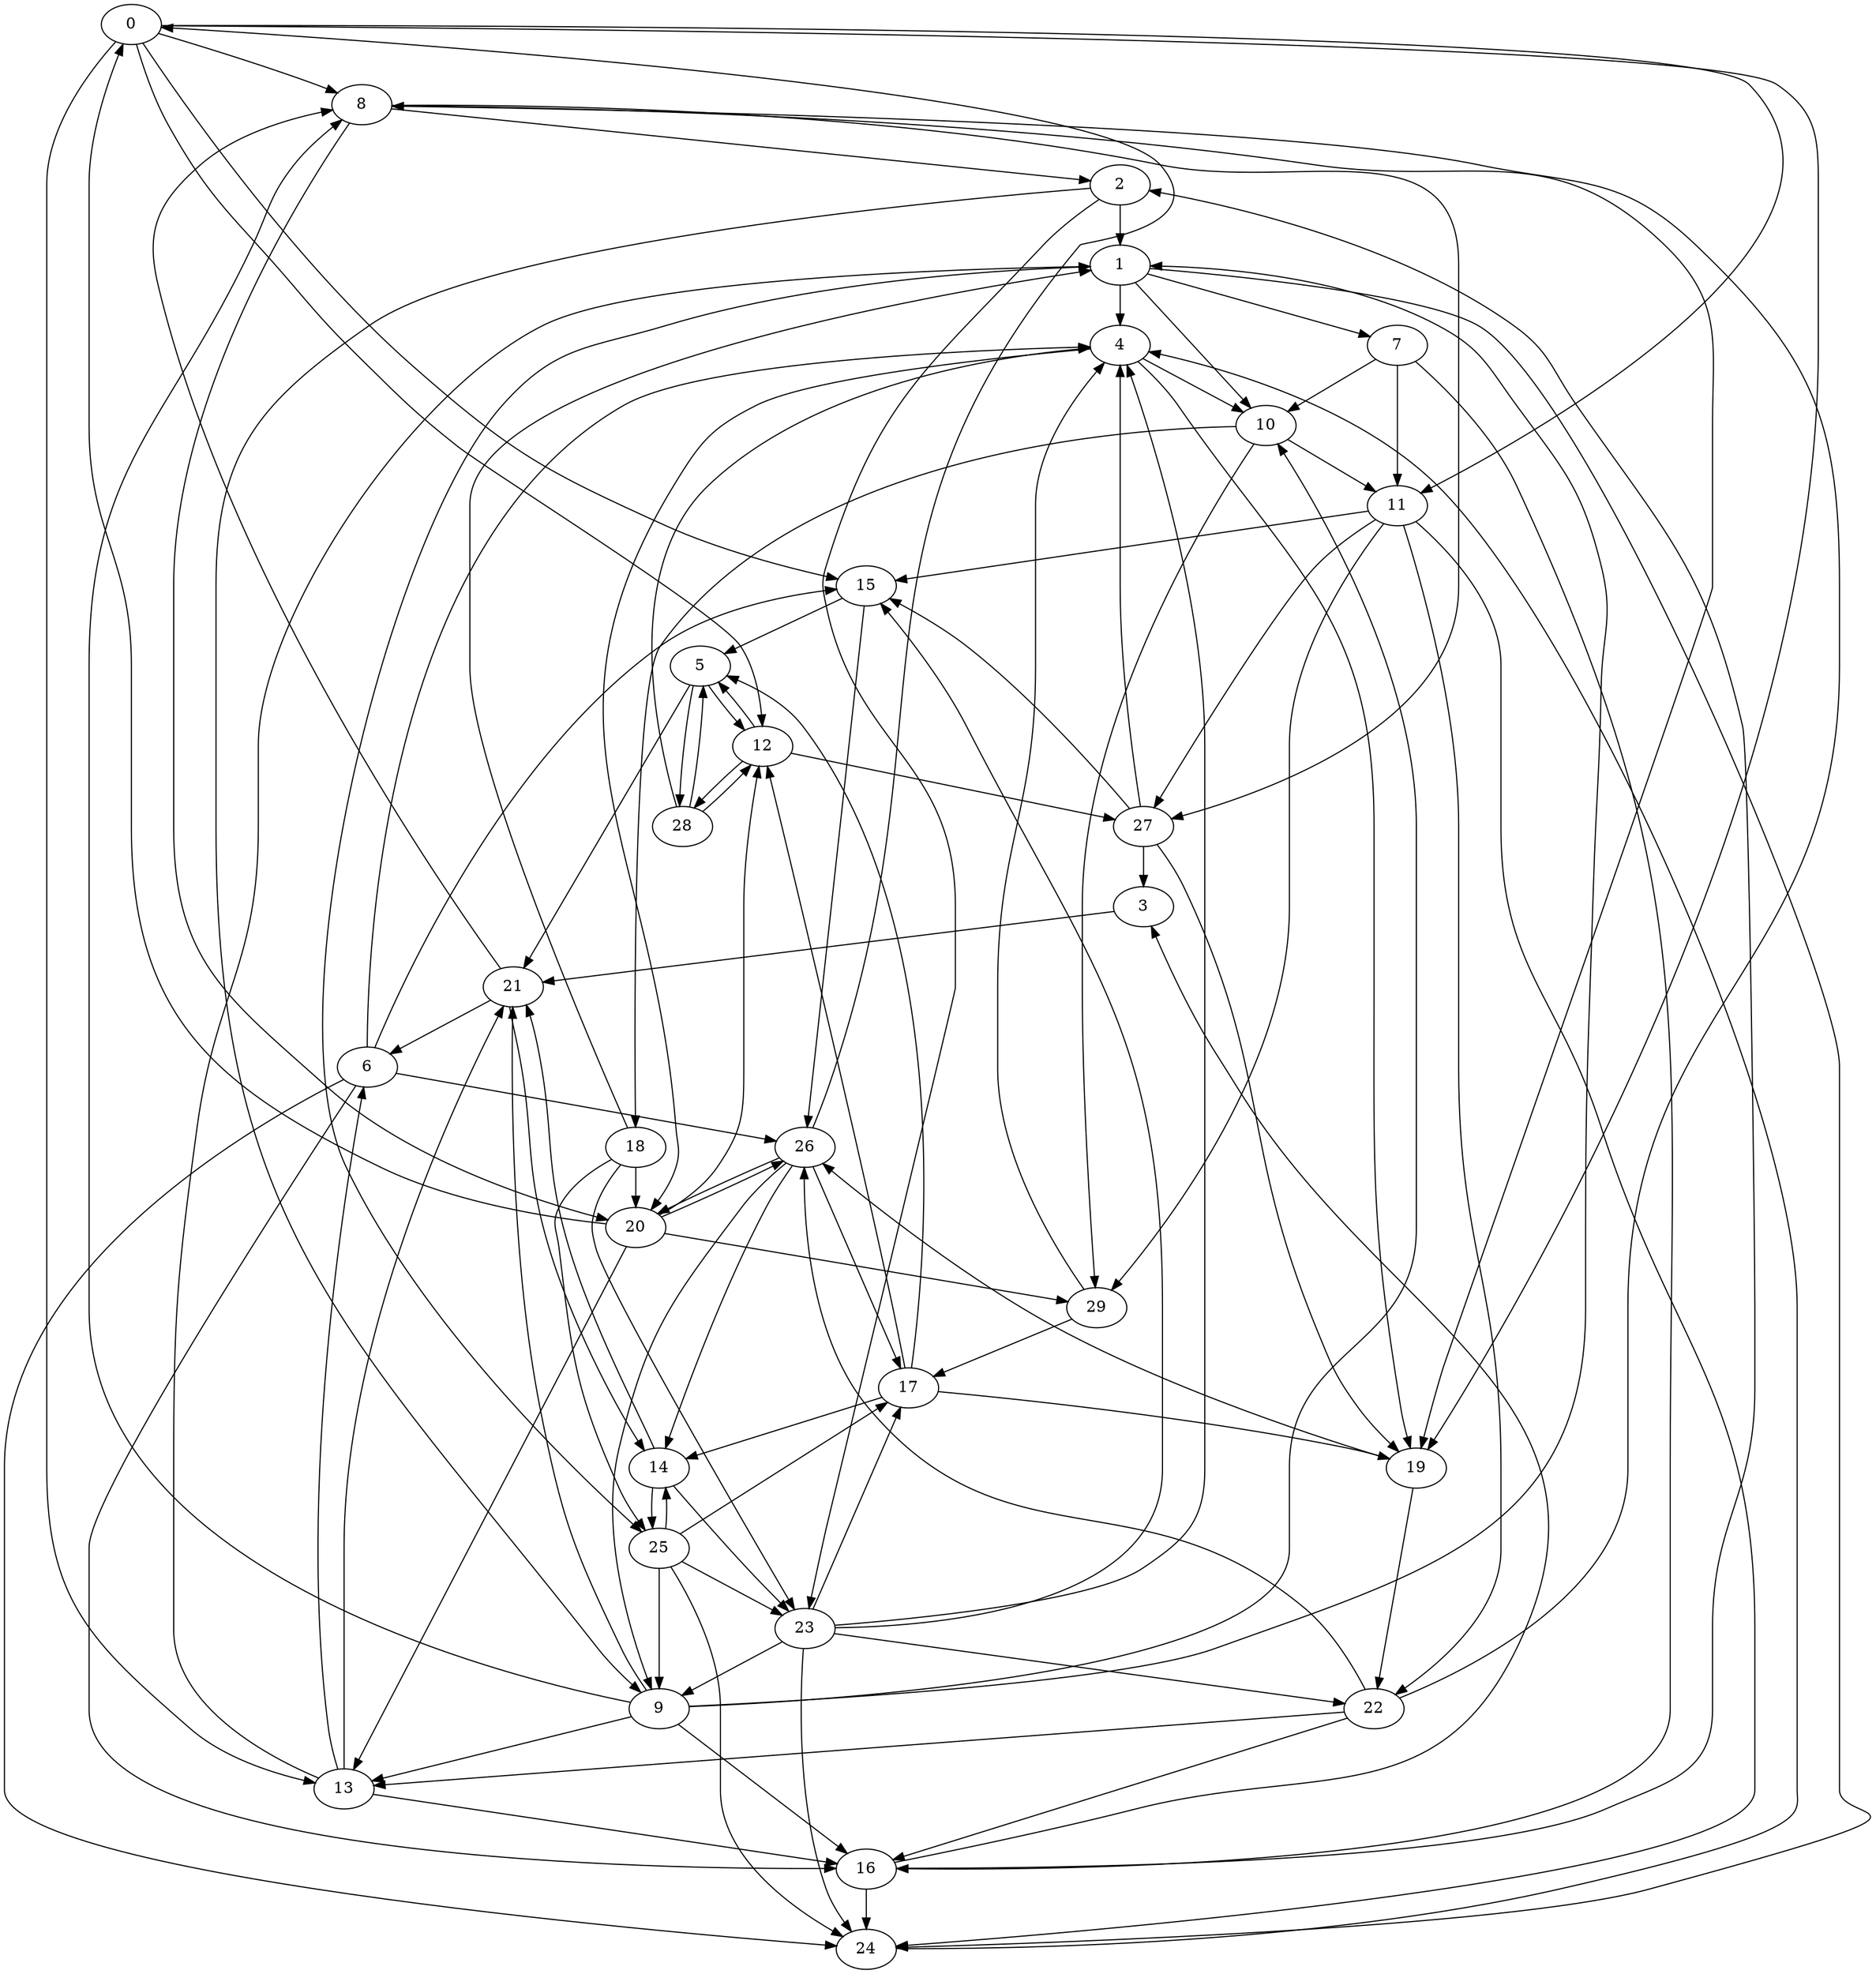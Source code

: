 digraph G {
0;
1;
2;
3;
4;
5;
6;
7;
8;
9;
10;
11;
12;
13;
14;
15;
16;
17;
18;
19;
20;
21;
22;
23;
24;
25;
26;
27;
28;
29;
0 -> 11 [weight=5000];
0 -> 15 [weight=3000];
0 -> 8 [weight=9000];
0 -> 19 [weight=6000];
0 -> 12 [weight=8000];
0 -> 13 [weight=8000];
1 -> 4 [weight=8000];
1 -> 10 [weight=9000];
1 -> 25 [weight=6000];
1 -> 7 [weight=2000];
1 -> 24 [weight=1000];
2 -> 23 [weight=2000];
2 -> 9 [weight=8000];
2 -> 1 [weight=9000];
3 -> 21 [weight=6000];
4 -> 20 [weight=4000];
4 -> 19 [weight=6000];
4 -> 10 [weight=4000];
5 -> 28 [weight=7000];
5 -> 21 [weight=7000];
5 -> 12 [weight=6000];
6 -> 4 [weight=6000];
6 -> 16 [weight=9000];
6 -> 24 [weight=1000];
6 -> 26 [weight=4000];
6 -> 15 [weight=3000];
7 -> 16 [weight=8000];
7 -> 10 [weight=6000];
7 -> 11 [weight=4000];
8 -> 19 [weight=8000];
8 -> 20 [weight=1000];
8 -> 27 [weight=3000];
8 -> 2 [weight=2000];
9 -> 16 [weight=9000];
9 -> 10 [weight=4000];
9 -> 1 [weight=6000];
9 -> 8 [weight=8000];
9 -> 21 [weight=7000];
9 -> 13 [weight=1000];
10 -> 29 [weight=5000];
10 -> 11 [weight=7000];
10 -> 18 [weight=1000];
11 -> 22 [weight=2000];
11 -> 15 [weight=1000];
11 -> 27 [weight=4000];
11 -> 24 [weight=7000];
11 -> 29 [weight=9000];
12 -> 28 [weight=5000];
12 -> 5 [weight=3000];
12 -> 27 [weight=5000];
13 -> 1 [weight=8000];
13 -> 6 [weight=1000];
13 -> 21 [weight=9000];
13 -> 16 [weight=9000];
14 -> 21 [weight=8000];
14 -> 23 [weight=7000];
14 -> 25 [weight=1000];
15 -> 5 [weight=7000];
15 -> 26 [weight=2000];
16 -> 24 [weight=6000];
16 -> 2 [weight=9000];
16 -> 3 [weight=1000];
17 -> 19 [weight=2000];
17 -> 5 [weight=9000];
17 -> 12 [weight=8000];
17 -> 14 [weight=4000];
18 -> 1 [weight=5000];
18 -> 20 [weight=6000];
18 -> 25 [weight=2000];
18 -> 23 [weight=3000];
19 -> 22 [weight=8000];
19 -> 26 [weight=3000];
20 -> 26 [weight=9000];
20 -> 13 [weight=7000];
20 -> 0 [weight=9000];
20 -> 12 [weight=5000];
20 -> 29 [weight=6000];
21 -> 14 [weight=9000];
21 -> 8 [weight=6000];
21 -> 6 [weight=4000];
22 -> 8 [weight=3000];
22 -> 16 [weight=4000];
22 -> 26 [weight=1000];
22 -> 13 [weight=4000];
23 -> 9 [weight=9000];
23 -> 22 [weight=4000];
23 -> 4 [weight=6000];
23 -> 24 [weight=7000];
23 -> 15 [weight=9000];
23 -> 17 [weight=1000];
24 -> 4 [weight=3000];
25 -> 14 [weight=3000];
25 -> 24 [weight=8000];
25 -> 17 [weight=5000];
25 -> 23 [weight=3000];
25 -> 9 [weight=5000];
26 -> 14 [weight=7000];
26 -> 0 [weight=1000];
26 -> 17 [weight=7000];
26 -> 20 [weight=7000];
26 -> 9 [weight=2000];
27 -> 4 [weight=9000];
27 -> 15 [weight=4000];
27 -> 3 [weight=3000];
27 -> 19 [weight=8000];
28 -> 5 [weight=7000];
28 -> 4 [weight=3000];
28 -> 12 [weight=8000];
29 -> 4 [weight=5000];
29 -> 17 [weight=3000];
}